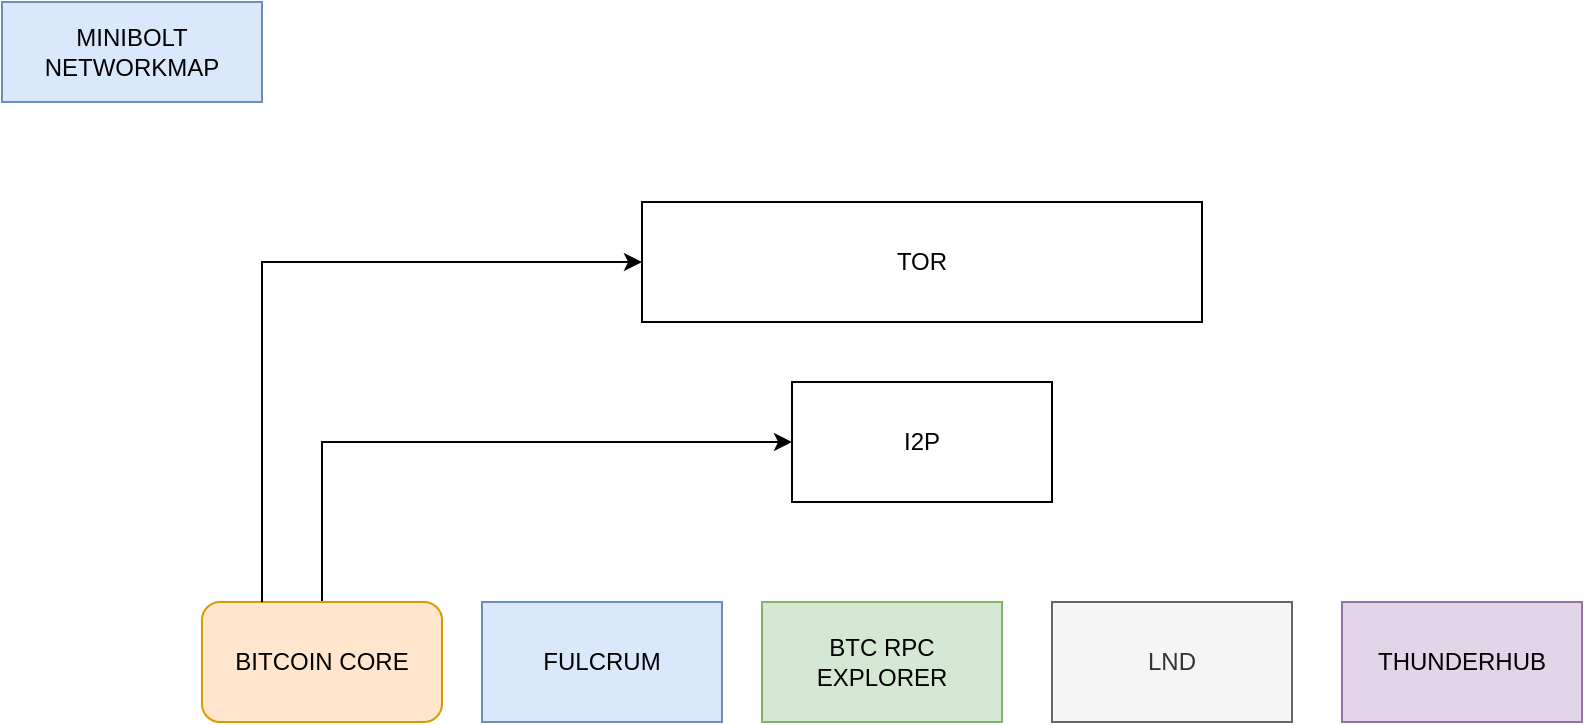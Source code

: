 <mxfile version="21.3.0" type="github">
  <diagram name="Página-1" id="dB3eKQBNZShQxtix_K70">
    <mxGraphModel dx="731" dy="434" grid="1" gridSize="10" guides="1" tooltips="1" connect="1" arrows="1" fold="1" page="1" pageScale="1" pageWidth="827" pageHeight="1169" math="0" shadow="0">
      <root>
        <mxCell id="0" />
        <mxCell id="1" parent="0" />
        <mxCell id="87kUoaWlma9BREmuZmnL-1" value="MINIBOLT NETWORKMAP" style="text;html=1;strokeColor=#6c8ebf;fillColor=#dae8fc;align=center;verticalAlign=middle;whiteSpace=wrap;rounded=0;" parent="1" vertex="1">
          <mxGeometry x="10" y="10" width="130" height="50" as="geometry" />
        </mxCell>
        <mxCell id="n0-edF3tHvyob96DkQFq-1" value="TOR" style="rounded=0;whiteSpace=wrap;html=1;" parent="1" vertex="1">
          <mxGeometry x="330" y="110" width="280" height="60" as="geometry" />
        </mxCell>
        <mxCell id="2m7tZ_6GRYpsZy8NmaxY-2" value="" style="edgeStyle=orthogonalEdgeStyle;rounded=0;orthogonalLoop=1;jettySize=auto;html=1;exitX=0.5;exitY=0;exitDx=0;exitDy=0;" edge="1" parent="1" source="h6LU9cW44lIvaIBkPetr-2" target="h6LU9cW44lIvaIBkPetr-1">
          <mxGeometry relative="1" as="geometry">
            <mxPoint x="220" y="230" as="sourcePoint" />
            <Array as="points">
              <mxPoint x="170" y="230" />
            </Array>
          </mxGeometry>
        </mxCell>
        <mxCell id="h6LU9cW44lIvaIBkPetr-1" value="I2P" style="rounded=0;whiteSpace=wrap;html=1;" parent="1" vertex="1">
          <mxGeometry x="405" y="200" width="130" height="60" as="geometry" />
        </mxCell>
        <mxCell id="h6LU9cW44lIvaIBkPetr-2" value="BITCOIN CORE" style="rounded=1;whiteSpace=wrap;html=1;fillColor=#ffe6cc;strokeColor=#d79b00;" parent="1" vertex="1">
          <mxGeometry x="110" y="310" width="120" height="60" as="geometry" />
        </mxCell>
        <mxCell id="h6LU9cW44lIvaIBkPetr-3" value="FULCRUM" style="rounded=0;whiteSpace=wrap;html=1;fillColor=#dae8fc;strokeColor=#6c8ebf;" parent="1" vertex="1">
          <mxGeometry x="250" y="310" width="120" height="60" as="geometry" />
        </mxCell>
        <mxCell id="h6LU9cW44lIvaIBkPetr-4" value="BTC RPC EXPLORER" style="rounded=0;whiteSpace=wrap;html=1;fillColor=#d5e8d4;strokeColor=#82b366;" parent="1" vertex="1">
          <mxGeometry x="390" y="310" width="120" height="60" as="geometry" />
        </mxCell>
        <mxCell id="h6LU9cW44lIvaIBkPetr-5" value="LND" style="rounded=0;whiteSpace=wrap;html=1;fillColor=#f5f5f5;fontColor=#333333;strokeColor=#666666;" parent="1" vertex="1">
          <mxGeometry x="535" y="310" width="120" height="60" as="geometry" />
        </mxCell>
        <mxCell id="h6LU9cW44lIvaIBkPetr-6" value="THUNDERHUB" style="rounded=0;whiteSpace=wrap;html=1;fillColor=#e1d5e7;strokeColor=#9673a6;" parent="1" vertex="1">
          <mxGeometry x="680" y="310" width="120" height="60" as="geometry" />
        </mxCell>
        <mxCell id="2m7tZ_6GRYpsZy8NmaxY-3" value="" style="edgeStyle=orthogonalEdgeStyle;rounded=0;orthogonalLoop=1;jettySize=auto;html=1;exitX=0.5;exitY=0;exitDx=0;exitDy=0;entryX=0;entryY=0.5;entryDx=0;entryDy=0;" edge="1" parent="1" target="n0-edF3tHvyob96DkQFq-1">
          <mxGeometry relative="1" as="geometry">
            <mxPoint x="140" y="310" as="sourcePoint" />
            <mxPoint x="375" y="230" as="targetPoint" />
            <Array as="points">
              <mxPoint x="140" y="140" />
            </Array>
          </mxGeometry>
        </mxCell>
      </root>
    </mxGraphModel>
  </diagram>
</mxfile>
